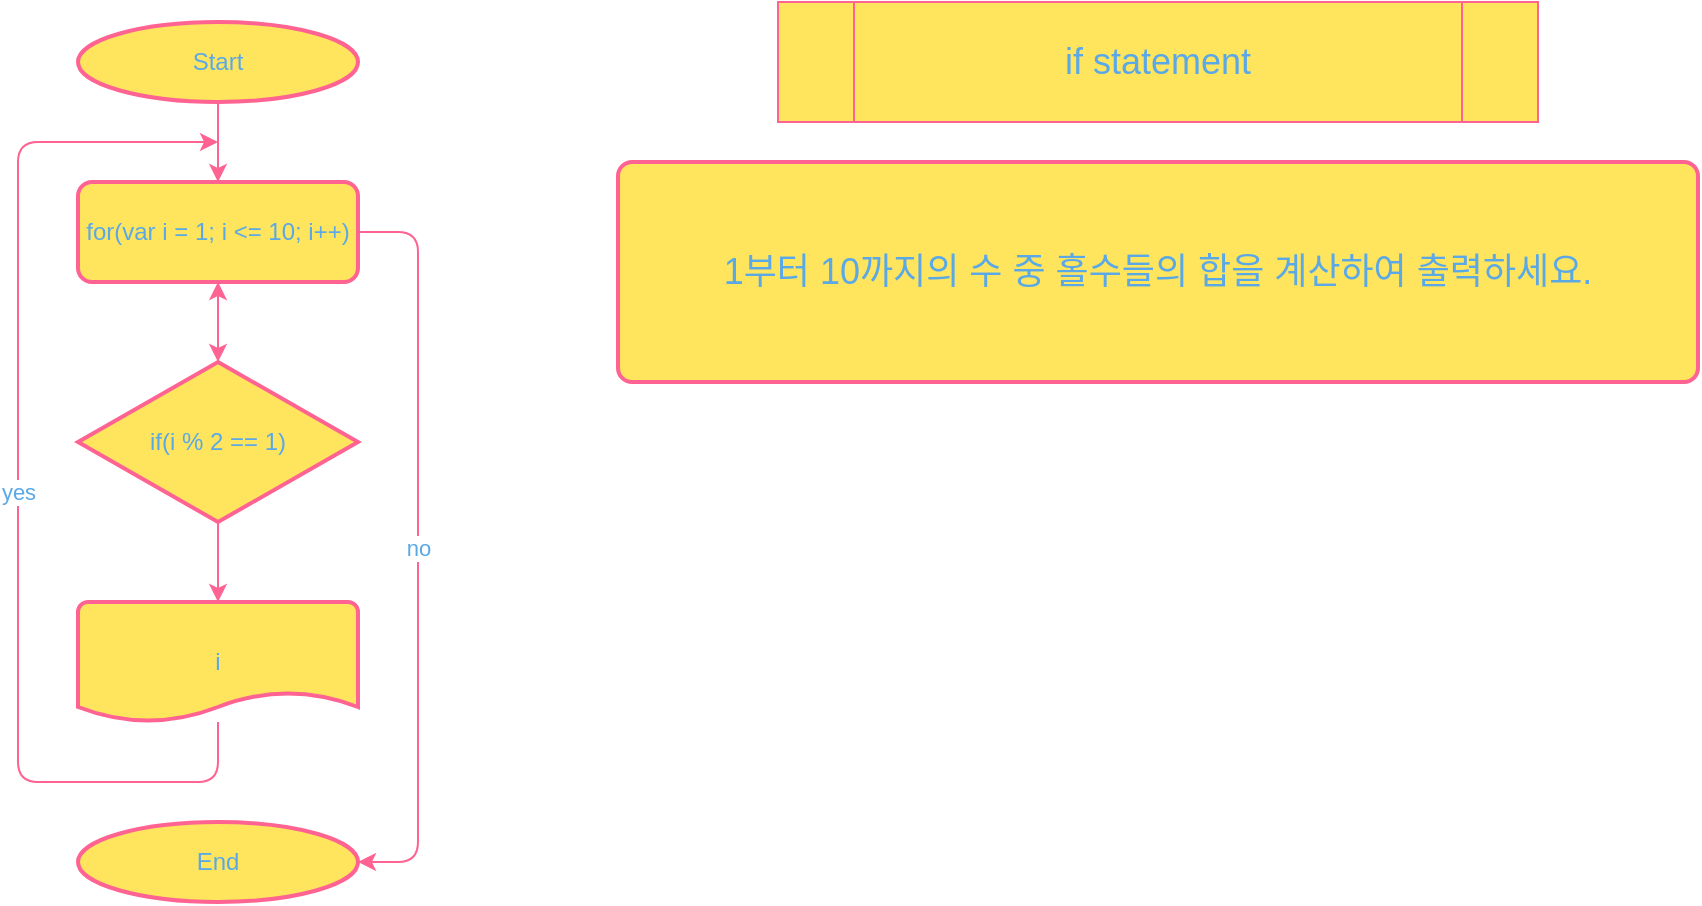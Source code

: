 <mxfile version="19.0.3" type="device"><diagram id="HG6xC9XNEDb8hHAYEMhr" name="Page-1"><mxGraphModel dx="1102" dy="854" grid="1" gridSize="10" guides="1" tooltips="1" connect="1" arrows="1" fold="1" page="1" pageScale="1" pageWidth="850" pageHeight="1100" math="0" shadow="0"><root><mxCell id="0"/><mxCell id="1" parent="0"/><mxCell id="qqtLAWhO1GKx1CyWav6V-1" value="if statement" style="shape=process;whiteSpace=wrap;html=1;backgroundOutline=1;fillColor=#FFE45E;strokeColor=#FF6392;fontSize=18;fontColor=#5AA9E6;" vertex="1" parent="1"><mxGeometry x="440" y="20" width="380" height="60" as="geometry"/></mxCell><mxCell id="qqtLAWhO1GKx1CyWav6V-2" value="1부터 10까지의 수 중 홀수들의 합을 계산하여 출력하세요." style="rounded=1;whiteSpace=wrap;html=1;absoluteArcSize=1;arcSize=14;strokeWidth=2;fontSize=18;fillColor=#FFE45E;strokeColor=#FF6392;fontColor=#5AA9E6;" vertex="1" parent="1"><mxGeometry x="360" y="100" width="540" height="110" as="geometry"/></mxCell><mxCell id="qqtLAWhO1GKx1CyWav6V-20" style="edgeStyle=orthogonalEdgeStyle;curved=0;rounded=1;sketch=0;orthogonalLoop=1;jettySize=auto;html=1;exitX=0.5;exitY=1;exitDx=0;exitDy=0;exitPerimeter=0;fontColor=#5AA9E6;strokeColor=#FF6392;fillColor=#FFE45E;" edge="1" parent="1" source="qqtLAWhO1GKx1CyWav6V-4"><mxGeometry relative="1" as="geometry"><mxPoint x="160" y="110" as="targetPoint"/></mxGeometry></mxCell><mxCell id="qqtLAWhO1GKx1CyWav6V-4" value="Start" style="strokeWidth=2;html=1;shape=mxgraph.flowchart.start_1;whiteSpace=wrap;fillColor=#FFE45E;strokeColor=#FF6392;fontColor=#5AA9E6;" vertex="1" parent="1"><mxGeometry x="90" y="30" width="140" height="40" as="geometry"/></mxCell><mxCell id="qqtLAWhO1GKx1CyWav6V-5" value="End" style="strokeWidth=2;html=1;shape=mxgraph.flowchart.start_1;whiteSpace=wrap;fillColor=#FFE45E;strokeColor=#FF6392;fontColor=#5AA9E6;" vertex="1" parent="1"><mxGeometry x="90" y="430" width="140" height="40" as="geometry"/></mxCell><mxCell id="qqtLAWhO1GKx1CyWav6V-18" style="edgeStyle=orthogonalEdgeStyle;curved=0;rounded=1;sketch=0;orthogonalLoop=1;jettySize=auto;html=1;exitX=0.5;exitY=1;exitDx=0;exitDy=0;entryX=0.5;entryY=0;entryDx=0;entryDy=0;entryPerimeter=0;fontColor=#5AA9E6;strokeColor=#FF6392;fillColor=#FFE45E;" edge="1" parent="1" source="qqtLAWhO1GKx1CyWav6V-10" target="qqtLAWhO1GKx1CyWav6V-15"><mxGeometry relative="1" as="geometry"/></mxCell><mxCell id="qqtLAWhO1GKx1CyWav6V-22" value="no" style="edgeStyle=orthogonalEdgeStyle;curved=0;rounded=1;sketch=0;orthogonalLoop=1;jettySize=auto;html=1;fontColor=#5AA9E6;strokeColor=#FF6392;fillColor=#FFE45E;" edge="1" parent="1" source="qqtLAWhO1GKx1CyWav6V-10" target="qqtLAWhO1GKx1CyWav6V-5"><mxGeometry relative="1" as="geometry"><Array as="points"><mxPoint x="260" y="135"/><mxPoint x="260" y="450"/></Array></mxGeometry></mxCell><mxCell id="qqtLAWhO1GKx1CyWav6V-10" value="for(var i = 1; i &amp;lt;= 10; i++)" style="rounded=1;whiteSpace=wrap;html=1;absoluteArcSize=1;arcSize=14;strokeWidth=2;fillColor=#FFE45E;strokeColor=#FF6392;fontColor=#5AA9E6;" vertex="1" parent="1"><mxGeometry x="90" y="110" width="140" height="50" as="geometry"/></mxCell><mxCell id="qqtLAWhO1GKx1CyWav6V-19" value="yes" style="edgeStyle=orthogonalEdgeStyle;curved=0;rounded=1;sketch=0;orthogonalLoop=1;jettySize=auto;html=1;fontColor=#5AA9E6;strokeColor=#FF6392;fillColor=#FFE45E;" edge="1" parent="1" source="qqtLAWhO1GKx1CyWav6V-14"><mxGeometry relative="1" as="geometry"><mxPoint x="160" y="90" as="targetPoint"/><Array as="points"><mxPoint x="160" y="410"/><mxPoint x="60" y="410"/><mxPoint x="60" y="90"/></Array></mxGeometry></mxCell><mxCell id="qqtLAWhO1GKx1CyWav6V-14" value="i" style="strokeWidth=2;html=1;shape=mxgraph.flowchart.document2;whiteSpace=wrap;size=0.25;fillColor=#FFE45E;strokeColor=#FF6392;fontColor=#5AA9E6;" vertex="1" parent="1"><mxGeometry x="90" y="320" width="140" height="60" as="geometry"/></mxCell><mxCell id="qqtLAWhO1GKx1CyWav6V-17" style="edgeStyle=orthogonalEdgeStyle;curved=0;rounded=1;sketch=0;orthogonalLoop=1;jettySize=auto;html=1;entryX=0.5;entryY=0;entryDx=0;entryDy=0;entryPerimeter=0;fontColor=#5AA9E6;strokeColor=#FF6392;fillColor=#FFE45E;" edge="1" parent="1" source="qqtLAWhO1GKx1CyWav6V-15" target="qqtLAWhO1GKx1CyWav6V-14"><mxGeometry relative="1" as="geometry"/></mxCell><mxCell id="qqtLAWhO1GKx1CyWav6V-21" value="" style="edgeStyle=orthogonalEdgeStyle;curved=0;rounded=1;sketch=0;orthogonalLoop=1;jettySize=auto;html=1;fontColor=#5AA9E6;strokeColor=#FF6392;fillColor=#FFE45E;" edge="1" parent="1" source="qqtLAWhO1GKx1CyWav6V-15" target="qqtLAWhO1GKx1CyWav6V-10"><mxGeometry relative="1" as="geometry"/></mxCell><mxCell id="qqtLAWhO1GKx1CyWav6V-15" value="if(i % 2 == 1)" style="strokeWidth=2;html=1;shape=mxgraph.flowchart.decision;whiteSpace=wrap;fillColor=#FFE45E;strokeColor=#FF6392;fontColor=#5AA9E6;" vertex="1" parent="1"><mxGeometry x="90" y="200" width="140" height="80" as="geometry"/></mxCell></root></mxGraphModel></diagram></mxfile>